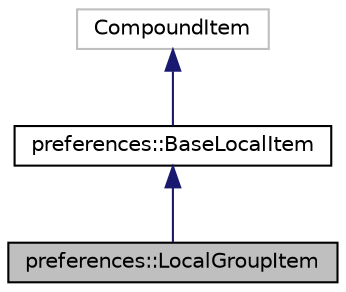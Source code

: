 digraph "preferences::LocalGroupItem"
{
 // LATEX_PDF_SIZE
  edge [fontname="Helvetica",fontsize="10",labelfontname="Helvetica",labelfontsize="10"];
  node [fontname="Helvetica",fontsize="10",shape=record];
  Node1 [label="preferences::LocalGroupItem",height=0.2,width=0.4,color="black", fillcolor="grey75", style="filled", fontcolor="black",tooltip="Drives item representation for editor."];
  Node2 -> Node1 [dir="back",color="midnightblue",fontsize="10",style="solid",fontname="Helvetica"];
  Node2 [label="preferences::BaseLocalItem",height=0.2,width=0.4,color="black", fillcolor="white", style="filled",URL="$classpreferences_1_1_base_local_item.html",tooltip="Drives item representation for editor."];
  Node3 -> Node2 [dir="back",color="midnightblue",fontsize="10",style="solid",fontname="Helvetica"];
  Node3 [label="CompoundItem",height=0.2,width=0.4,color="grey75", fillcolor="white", style="filled",tooltip=" "];
}
